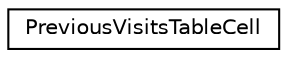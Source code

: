 digraph G
{
  edge [fontname="Helvetica",fontsize="10",labelfontname="Helvetica",labelfontsize="10"];
  node [fontname="Helvetica",fontsize="10",shape=record];
  rankdir="LR";
  Node1 [label="PreviousVisitsTableCell",height=0.2,width=0.4,color="black", fillcolor="white", style="filled",URL="$interface_previous_visits_table_cell.html"];
}

